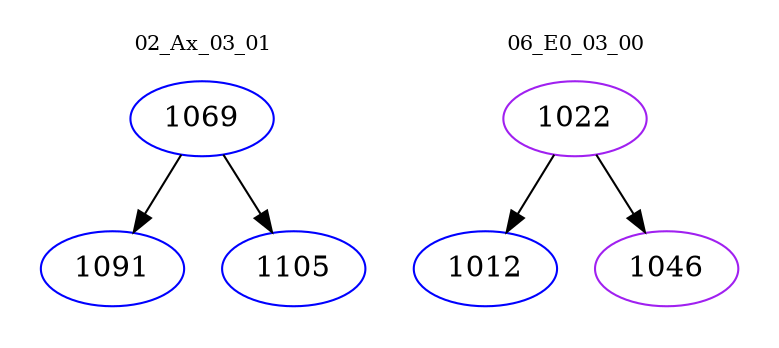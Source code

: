 digraph{
subgraph cluster_0 {
color = white
label = "02_Ax_03_01";
fontsize=10;
T0_1069 [label="1069", color="blue"]
T0_1069 -> T0_1091 [color="black"]
T0_1091 [label="1091", color="blue"]
T0_1069 -> T0_1105 [color="black"]
T0_1105 [label="1105", color="blue"]
}
subgraph cluster_1 {
color = white
label = "06_E0_03_00";
fontsize=10;
T1_1022 [label="1022", color="purple"]
T1_1022 -> T1_1012 [color="black"]
T1_1012 [label="1012", color="blue"]
T1_1022 -> T1_1046 [color="black"]
T1_1046 [label="1046", color="purple"]
}
}
